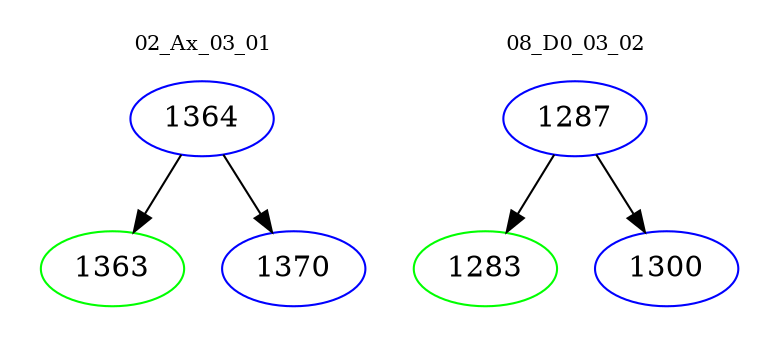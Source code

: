 digraph{
subgraph cluster_0 {
color = white
label = "02_Ax_03_01";
fontsize=10;
T0_1364 [label="1364", color="blue"]
T0_1364 -> T0_1363 [color="black"]
T0_1363 [label="1363", color="green"]
T0_1364 -> T0_1370 [color="black"]
T0_1370 [label="1370", color="blue"]
}
subgraph cluster_1 {
color = white
label = "08_D0_03_02";
fontsize=10;
T1_1287 [label="1287", color="blue"]
T1_1287 -> T1_1283 [color="black"]
T1_1283 [label="1283", color="green"]
T1_1287 -> T1_1300 [color="black"]
T1_1300 [label="1300", color="blue"]
}
}
